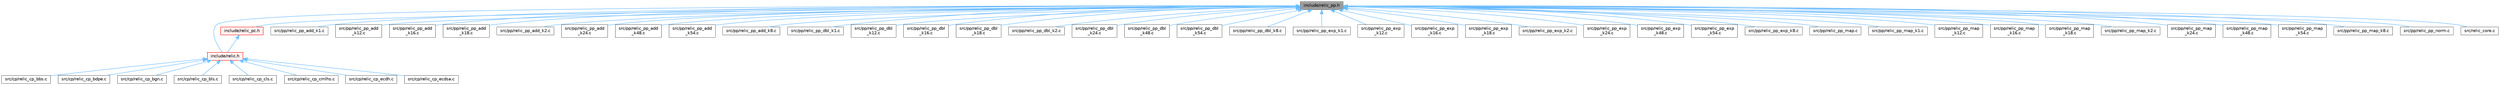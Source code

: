 digraph "include/relic_pp.h"
{
 // LATEX_PDF_SIZE
  bgcolor="transparent";
  edge [fontname=Helvetica,fontsize=10,labelfontname=Helvetica,labelfontsize=10];
  node [fontname=Helvetica,fontsize=10,shape=box,height=0.2,width=0.4];
  Node1 [id="Node000001",label="include/relic_pp.h",height=0.2,width=0.4,color="gray40", fillcolor="grey60", style="filled", fontcolor="black",tooltip=" "];
  Node1 -> Node2 [id="edge1_Node000001_Node000002",dir="back",color="steelblue1",style="solid",tooltip=" "];
  Node2 [id="Node000002",label="include/relic.h",height=0.2,width=0.4,color="red", fillcolor="#FFF0F0", style="filled",URL="$d0/d17/relic_8h.html",tooltip=" "];
  Node2 -> Node3 [id="edge2_Node000002_Node000003",dir="back",color="steelblue1",style="solid",tooltip=" "];
  Node3 [id="Node000003",label="src/cp/relic_cp_bbs.c",height=0.2,width=0.4,color="grey40", fillcolor="white", style="filled",URL="$da/d1b/relic__cp__bbs_8c.html",tooltip=" "];
  Node2 -> Node4 [id="edge3_Node000002_Node000004",dir="back",color="steelblue1",style="solid",tooltip=" "];
  Node4 [id="Node000004",label="src/cp/relic_cp_bdpe.c",height=0.2,width=0.4,color="grey40", fillcolor="white", style="filled",URL="$d7/d40/relic__cp__bdpe_8c.html",tooltip=" "];
  Node2 -> Node5 [id="edge4_Node000002_Node000005",dir="back",color="steelblue1",style="solid",tooltip=" "];
  Node5 [id="Node000005",label="src/cp/relic_cp_bgn.c",height=0.2,width=0.4,color="grey40", fillcolor="white", style="filled",URL="$d8/de3/relic__cp__bgn_8c.html",tooltip=" "];
  Node2 -> Node6 [id="edge5_Node000002_Node000006",dir="back",color="steelblue1",style="solid",tooltip=" "];
  Node6 [id="Node000006",label="src/cp/relic_cp_bls.c",height=0.2,width=0.4,color="grey40", fillcolor="white", style="filled",URL="$d7/dda/relic__cp__bls_8c.html",tooltip=" "];
  Node2 -> Node7 [id="edge6_Node000002_Node000007",dir="back",color="steelblue1",style="solid",tooltip=" "];
  Node7 [id="Node000007",label="src/cp/relic_cp_cls.c",height=0.2,width=0.4,color="grey40", fillcolor="white", style="filled",URL="$d8/d31/relic__cp__cls_8c.html",tooltip=" "];
  Node2 -> Node8 [id="edge7_Node000002_Node000008",dir="back",color="steelblue1",style="solid",tooltip=" "];
  Node8 [id="Node000008",label="src/cp/relic_cp_cmlhs.c",height=0.2,width=0.4,color="grey40", fillcolor="white", style="filled",URL="$d4/d7b/relic__cp__cmlhs_8c.html",tooltip=" "];
  Node2 -> Node9 [id="edge8_Node000002_Node000009",dir="back",color="steelblue1",style="solid",tooltip=" "];
  Node9 [id="Node000009",label="src/cp/relic_cp_ecdh.c",height=0.2,width=0.4,color="grey40", fillcolor="white", style="filled",URL="$d5/dce/relic__cp__ecdh_8c.html",tooltip=" "];
  Node2 -> Node10 [id="edge9_Node000002_Node000010",dir="back",color="steelblue1",style="solid",tooltip=" "];
  Node10 [id="Node000010",label="src/cp/relic_cp_ecdsa.c",height=0.2,width=0.4,color="grey40", fillcolor="white", style="filled",URL="$d0/d80/relic__cp__ecdsa_8c.html",tooltip=" "];
  Node1 -> Node35 [id="edge10_Node000001_Node000035",dir="back",color="steelblue1",style="solid",tooltip=" "];
  Node35 [id="Node000035",label="include/relic_pc.h",height=0.2,width=0.4,color="red", fillcolor="#FFF0F0", style="filled",URL="$df/d3f/relic__pc_8h.html",tooltip=" "];
  Node35 -> Node2 [id="edge11_Node000035_Node000002",dir="back",color="steelblue1",style="solid",tooltip=" "];
  Node1 -> Node248 [id="edge12_Node000001_Node000248",dir="back",color="steelblue1",style="solid",tooltip=" "];
  Node248 [id="Node000248",label="src/pp/relic_pp_add_k1.c",height=0.2,width=0.4,color="grey40", fillcolor="white", style="filled",URL="$dd/dc5/relic__pp__add__k1_8c.html",tooltip=" "];
  Node1 -> Node249 [id="edge13_Node000001_Node000249",dir="back",color="steelblue1",style="solid",tooltip=" "];
  Node249 [id="Node000249",label="src/pp/relic_pp_add\l_k12.c",height=0.2,width=0.4,color="grey40", fillcolor="white", style="filled",URL="$d4/d4b/relic__pp__add__k12_8c.html",tooltip=" "];
  Node1 -> Node250 [id="edge14_Node000001_Node000250",dir="back",color="steelblue1",style="solid",tooltip=" "];
  Node250 [id="Node000250",label="src/pp/relic_pp_add\l_k16.c",height=0.2,width=0.4,color="grey40", fillcolor="white", style="filled",URL="$df/d43/relic__pp__add__k16_8c.html",tooltip=" "];
  Node1 -> Node251 [id="edge15_Node000001_Node000251",dir="back",color="steelblue1",style="solid",tooltip=" "];
  Node251 [id="Node000251",label="src/pp/relic_pp_add\l_k18.c",height=0.2,width=0.4,color="grey40", fillcolor="white", style="filled",URL="$d6/d28/relic__pp__add__k18_8c.html",tooltip=" "];
  Node1 -> Node252 [id="edge16_Node000001_Node000252",dir="back",color="steelblue1",style="solid",tooltip=" "];
  Node252 [id="Node000252",label="src/pp/relic_pp_add_k2.c",height=0.2,width=0.4,color="grey40", fillcolor="white", style="filled",URL="$dc/d17/relic__pp__add__k2_8c.html",tooltip=" "];
  Node1 -> Node253 [id="edge17_Node000001_Node000253",dir="back",color="steelblue1",style="solid",tooltip=" "];
  Node253 [id="Node000253",label="src/pp/relic_pp_add\l_k24.c",height=0.2,width=0.4,color="grey40", fillcolor="white", style="filled",URL="$d5/d29/relic__pp__add__k24_8c.html",tooltip=" "];
  Node1 -> Node254 [id="edge18_Node000001_Node000254",dir="back",color="steelblue1",style="solid",tooltip=" "];
  Node254 [id="Node000254",label="src/pp/relic_pp_add\l_k48.c",height=0.2,width=0.4,color="grey40", fillcolor="white", style="filled",URL="$d6/d71/relic__pp__add__k48_8c.html",tooltip=" "];
  Node1 -> Node255 [id="edge19_Node000001_Node000255",dir="back",color="steelblue1",style="solid",tooltip=" "];
  Node255 [id="Node000255",label="src/pp/relic_pp_add\l_k54.c",height=0.2,width=0.4,color="grey40", fillcolor="white", style="filled",URL="$da/d15/relic__pp__add__k54_8c.html",tooltip=" "];
  Node1 -> Node256 [id="edge20_Node000001_Node000256",dir="back",color="steelblue1",style="solid",tooltip=" "];
  Node256 [id="Node000256",label="src/pp/relic_pp_add_k8.c",height=0.2,width=0.4,color="grey40", fillcolor="white", style="filled",URL="$d7/d4c/relic__pp__add__k8_8c.html",tooltip=" "];
  Node1 -> Node257 [id="edge21_Node000001_Node000257",dir="back",color="steelblue1",style="solid",tooltip=" "];
  Node257 [id="Node000257",label="src/pp/relic_pp_dbl_k1.c",height=0.2,width=0.4,color="grey40", fillcolor="white", style="filled",URL="$d9/d90/relic__pp__dbl__k1_8c.html",tooltip=" "];
  Node1 -> Node258 [id="edge22_Node000001_Node000258",dir="back",color="steelblue1",style="solid",tooltip=" "];
  Node258 [id="Node000258",label="src/pp/relic_pp_dbl\l_k12.c",height=0.2,width=0.4,color="grey40", fillcolor="white", style="filled",URL="$d5/d9b/relic__pp__dbl__k12_8c.html",tooltip=" "];
  Node1 -> Node259 [id="edge23_Node000001_Node000259",dir="back",color="steelblue1",style="solid",tooltip=" "];
  Node259 [id="Node000259",label="src/pp/relic_pp_dbl\l_k16.c",height=0.2,width=0.4,color="grey40", fillcolor="white", style="filled",URL="$dd/d00/relic__pp__dbl__k16_8c.html",tooltip=" "];
  Node1 -> Node260 [id="edge24_Node000001_Node000260",dir="back",color="steelblue1",style="solid",tooltip=" "];
  Node260 [id="Node000260",label="src/pp/relic_pp_dbl\l_k18.c",height=0.2,width=0.4,color="grey40", fillcolor="white", style="filled",URL="$d9/d64/relic__pp__dbl__k18_8c.html",tooltip=" "];
  Node1 -> Node261 [id="edge25_Node000001_Node000261",dir="back",color="steelblue1",style="solid",tooltip=" "];
  Node261 [id="Node000261",label="src/pp/relic_pp_dbl_k2.c",height=0.2,width=0.4,color="grey40", fillcolor="white", style="filled",URL="$dd/d22/relic__pp__dbl__k2_8c.html",tooltip=" "];
  Node1 -> Node262 [id="edge26_Node000001_Node000262",dir="back",color="steelblue1",style="solid",tooltip=" "];
  Node262 [id="Node000262",label="src/pp/relic_pp_dbl\l_k24.c",height=0.2,width=0.4,color="grey40", fillcolor="white", style="filled",URL="$d5/de3/relic__pp__dbl__k24_8c.html",tooltip=" "];
  Node1 -> Node263 [id="edge27_Node000001_Node000263",dir="back",color="steelblue1",style="solid",tooltip=" "];
  Node263 [id="Node000263",label="src/pp/relic_pp_dbl\l_k48.c",height=0.2,width=0.4,color="grey40", fillcolor="white", style="filled",URL="$dd/d72/relic__pp__dbl__k48_8c.html",tooltip=" "];
  Node1 -> Node264 [id="edge28_Node000001_Node000264",dir="back",color="steelblue1",style="solid",tooltip=" "];
  Node264 [id="Node000264",label="src/pp/relic_pp_dbl\l_k54.c",height=0.2,width=0.4,color="grey40", fillcolor="white", style="filled",URL="$d3/daf/relic__pp__dbl__k54_8c.html",tooltip=" "];
  Node1 -> Node265 [id="edge29_Node000001_Node000265",dir="back",color="steelblue1",style="solid",tooltip=" "];
  Node265 [id="Node000265",label="src/pp/relic_pp_dbl_k8.c",height=0.2,width=0.4,color="grey40", fillcolor="white", style="filled",URL="$d7/dca/relic__pp__dbl__k8_8c.html",tooltip=" "];
  Node1 -> Node266 [id="edge30_Node000001_Node000266",dir="back",color="steelblue1",style="solid",tooltip=" "];
  Node266 [id="Node000266",label="src/pp/relic_pp_exp_k1.c",height=0.2,width=0.4,color="grey40", fillcolor="white", style="filled",URL="$d9/da2/relic__pp__exp__k1_8c.html",tooltip=" "];
  Node1 -> Node267 [id="edge31_Node000001_Node000267",dir="back",color="steelblue1",style="solid",tooltip=" "];
  Node267 [id="Node000267",label="src/pp/relic_pp_exp\l_k12.c",height=0.2,width=0.4,color="grey40", fillcolor="white", style="filled",URL="$de/dc3/relic__pp__exp__k12_8c.html",tooltip=" "];
  Node1 -> Node268 [id="edge32_Node000001_Node000268",dir="back",color="steelblue1",style="solid",tooltip=" "];
  Node268 [id="Node000268",label="src/pp/relic_pp_exp\l_k16.c",height=0.2,width=0.4,color="grey40", fillcolor="white", style="filled",URL="$de/dd9/relic__pp__exp__k16_8c.html",tooltip=" "];
  Node1 -> Node269 [id="edge33_Node000001_Node000269",dir="back",color="steelblue1",style="solid",tooltip=" "];
  Node269 [id="Node000269",label="src/pp/relic_pp_exp\l_k18.c",height=0.2,width=0.4,color="grey40", fillcolor="white", style="filled",URL="$de/dc8/relic__pp__exp__k18_8c.html",tooltip=" "];
  Node1 -> Node270 [id="edge34_Node000001_Node000270",dir="back",color="steelblue1",style="solid",tooltip=" "];
  Node270 [id="Node000270",label="src/pp/relic_pp_exp_k2.c",height=0.2,width=0.4,color="grey40", fillcolor="white", style="filled",URL="$d3/d53/relic__pp__exp__k2_8c.html",tooltip=" "];
  Node1 -> Node271 [id="edge35_Node000001_Node000271",dir="back",color="steelblue1",style="solid",tooltip=" "];
  Node271 [id="Node000271",label="src/pp/relic_pp_exp\l_k24.c",height=0.2,width=0.4,color="grey40", fillcolor="white", style="filled",URL="$da/d76/relic__pp__exp__k24_8c.html",tooltip=" "];
  Node1 -> Node272 [id="edge36_Node000001_Node000272",dir="back",color="steelblue1",style="solid",tooltip=" "];
  Node272 [id="Node000272",label="src/pp/relic_pp_exp\l_k48.c",height=0.2,width=0.4,color="grey40", fillcolor="white", style="filled",URL="$df/da1/relic__pp__exp__k48_8c.html",tooltip=" "];
  Node1 -> Node273 [id="edge37_Node000001_Node000273",dir="back",color="steelblue1",style="solid",tooltip=" "];
  Node273 [id="Node000273",label="src/pp/relic_pp_exp\l_k54.c",height=0.2,width=0.4,color="grey40", fillcolor="white", style="filled",URL="$d6/d48/relic__pp__exp__k54_8c.html",tooltip=" "];
  Node1 -> Node274 [id="edge38_Node000001_Node000274",dir="back",color="steelblue1",style="solid",tooltip=" "];
  Node274 [id="Node000274",label="src/pp/relic_pp_exp_k8.c",height=0.2,width=0.4,color="grey40", fillcolor="white", style="filled",URL="$d4/d4c/relic__pp__exp__k8_8c.html",tooltip=" "];
  Node1 -> Node275 [id="edge39_Node000001_Node000275",dir="back",color="steelblue1",style="solid",tooltip=" "];
  Node275 [id="Node000275",label="src/pp/relic_pp_map.c",height=0.2,width=0.4,color="grey40", fillcolor="white", style="filled",URL="$db/db5/relic__pp__map_8c.html",tooltip=" "];
  Node1 -> Node276 [id="edge40_Node000001_Node000276",dir="back",color="steelblue1",style="solid",tooltip=" "];
  Node276 [id="Node000276",label="src/pp/relic_pp_map_k1.c",height=0.2,width=0.4,color="grey40", fillcolor="white", style="filled",URL="$df/d53/relic__pp__map__k1_8c.html",tooltip=" "];
  Node1 -> Node277 [id="edge41_Node000001_Node000277",dir="back",color="steelblue1",style="solid",tooltip=" "];
  Node277 [id="Node000277",label="src/pp/relic_pp_map\l_k12.c",height=0.2,width=0.4,color="grey40", fillcolor="white", style="filled",URL="$d2/d49/relic__pp__map__k12_8c.html",tooltip=" "];
  Node1 -> Node278 [id="edge42_Node000001_Node000278",dir="back",color="steelblue1",style="solid",tooltip=" "];
  Node278 [id="Node000278",label="src/pp/relic_pp_map\l_k16.c",height=0.2,width=0.4,color="grey40", fillcolor="white", style="filled",URL="$d6/d6d/relic__pp__map__k16_8c.html",tooltip=" "];
  Node1 -> Node279 [id="edge43_Node000001_Node000279",dir="back",color="steelblue1",style="solid",tooltip=" "];
  Node279 [id="Node000279",label="src/pp/relic_pp_map\l_k18.c",height=0.2,width=0.4,color="grey40", fillcolor="white", style="filled",URL="$dd/def/relic__pp__map__k18_8c.html",tooltip=" "];
  Node1 -> Node280 [id="edge44_Node000001_Node000280",dir="back",color="steelblue1",style="solid",tooltip=" "];
  Node280 [id="Node000280",label="src/pp/relic_pp_map_k2.c",height=0.2,width=0.4,color="grey40", fillcolor="white", style="filled",URL="$de/d04/relic__pp__map__k2_8c.html",tooltip=" "];
  Node1 -> Node281 [id="edge45_Node000001_Node000281",dir="back",color="steelblue1",style="solid",tooltip=" "];
  Node281 [id="Node000281",label="src/pp/relic_pp_map\l_k24.c",height=0.2,width=0.4,color="grey40", fillcolor="white", style="filled",URL="$d4/d09/relic__pp__map__k24_8c.html",tooltip=" "];
  Node1 -> Node282 [id="edge46_Node000001_Node000282",dir="back",color="steelblue1",style="solid",tooltip=" "];
  Node282 [id="Node000282",label="src/pp/relic_pp_map\l_k48.c",height=0.2,width=0.4,color="grey40", fillcolor="white", style="filled",URL="$d4/d9a/relic__pp__map__k48_8c.html",tooltip=" "];
  Node1 -> Node283 [id="edge47_Node000001_Node000283",dir="back",color="steelblue1",style="solid",tooltip=" "];
  Node283 [id="Node000283",label="src/pp/relic_pp_map\l_k54.c",height=0.2,width=0.4,color="grey40", fillcolor="white", style="filled",URL="$d3/da2/relic__pp__map__k54_8c.html",tooltip=" "];
  Node1 -> Node284 [id="edge48_Node000001_Node000284",dir="back",color="steelblue1",style="solid",tooltip=" "];
  Node284 [id="Node000284",label="src/pp/relic_pp_map_k8.c",height=0.2,width=0.4,color="grey40", fillcolor="white", style="filled",URL="$da/d00/relic__pp__map__k8_8c.html",tooltip=" "];
  Node1 -> Node285 [id="edge49_Node000001_Node000285",dir="back",color="steelblue1",style="solid",tooltip=" "];
  Node285 [id="Node000285",label="src/pp/relic_pp_norm.c",height=0.2,width=0.4,color="grey40", fillcolor="white", style="filled",URL="$d9/d49/relic__pp__norm_8c.html",tooltip=" "];
  Node1 -> Node41 [id="edge50_Node000001_Node000041",dir="back",color="steelblue1",style="solid",tooltip=" "];
  Node41 [id="Node000041",label="src/relic_core.c",height=0.2,width=0.4,color="grey40", fillcolor="white", style="filled",URL="$db/d4a/relic__core_8c.html",tooltip=" "];
}
